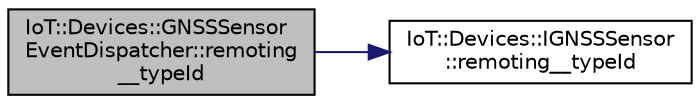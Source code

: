 digraph "IoT::Devices::GNSSSensorEventDispatcher::remoting__typeId"
{
 // LATEX_PDF_SIZE
  edge [fontname="Helvetica",fontsize="10",labelfontname="Helvetica",labelfontsize="10"];
  node [fontname="Helvetica",fontsize="10",shape=record];
  rankdir="LR";
  Node1 [label="IoT::Devices::GNSSSensor\lEventDispatcher::remoting\l__typeId",height=0.2,width=0.4,color="black", fillcolor="grey75", style="filled", fontcolor="black",tooltip=" "];
  Node1 -> Node2 [color="midnightblue",fontsize="10",style="solid",fontname="Helvetica"];
  Node2 [label="IoT::Devices::IGNSSSensor\l::remoting__typeId",height=0.2,width=0.4,color="black", fillcolor="white", style="filled",URL="$classIoT_1_1Devices_1_1IGNSSSensor.html#a3f4a84c297a87fb15c1505dde77955d7",tooltip=" "];
}
